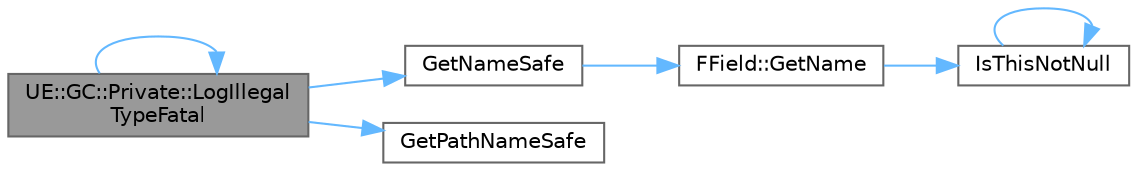 digraph "UE::GC::Private::LogIllegalTypeFatal"
{
 // INTERACTIVE_SVG=YES
 // LATEX_PDF_SIZE
  bgcolor="transparent";
  edge [fontname=Helvetica,fontsize=10,labelfontname=Helvetica,labelfontsize=10];
  node [fontname=Helvetica,fontsize=10,shape=box,height=0.2,width=0.4];
  rankdir="LR";
  Node1 [id="Node000001",label="UE::GC::Private::LogIllegal\lTypeFatal",height=0.2,width=0.4,color="gray40", fillcolor="grey60", style="filled", fontcolor="black",tooltip=" "];
  Node1 -> Node2 [id="edge1_Node000001_Node000002",color="steelblue1",style="solid",tooltip=" "];
  Node2 [id="Node000002",label="GetNameSafe",height=0.2,width=0.4,color="grey40", fillcolor="white", style="filled",URL="$d8/db3/Field_8h.html#a91258b23f94341d993bb779e18136495",tooltip="Gets the name of the provided field."];
  Node2 -> Node3 [id="edge2_Node000002_Node000003",color="steelblue1",style="solid",tooltip=" "];
  Node3 [id="Node000003",label="FField::GetName",height=0.2,width=0.4,color="grey40", fillcolor="white", style="filled",URL="$d5/d7d/classFField.html#a83f605c1eb05d7cab9c2f6d634d6276e",tooltip=" "];
  Node3 -> Node4 [id="edge3_Node000003_Node000004",color="steelblue1",style="solid",tooltip=" "];
  Node4 [id="Node000004",label="IsThisNotNull",height=0.2,width=0.4,color="grey40", fillcolor="white", style="filled",URL="$d5/d8c/CoreGlobals_8h.html#a13cc197b158ea1247b843d1959c4d265",tooltip=" "];
  Node4 -> Node4 [id="edge4_Node000004_Node000004",color="steelblue1",style="solid",tooltip=" "];
  Node1 -> Node5 [id="edge5_Node000001_Node000005",color="steelblue1",style="solid",tooltip=" "];
  Node5 [id="Node000005",label="GetPathNameSafe",height=0.2,width=0.4,color="grey40", fillcolor="white", style="filled",URL="$d8/db3/Field_8h.html#a8e9b57ea65ef54ab7b15d00fee3bf718",tooltip="Gets the path name of the provided field."];
  Node1 -> Node1 [id="edge6_Node000001_Node000001",color="steelblue1",style="solid",tooltip=" "];
}
